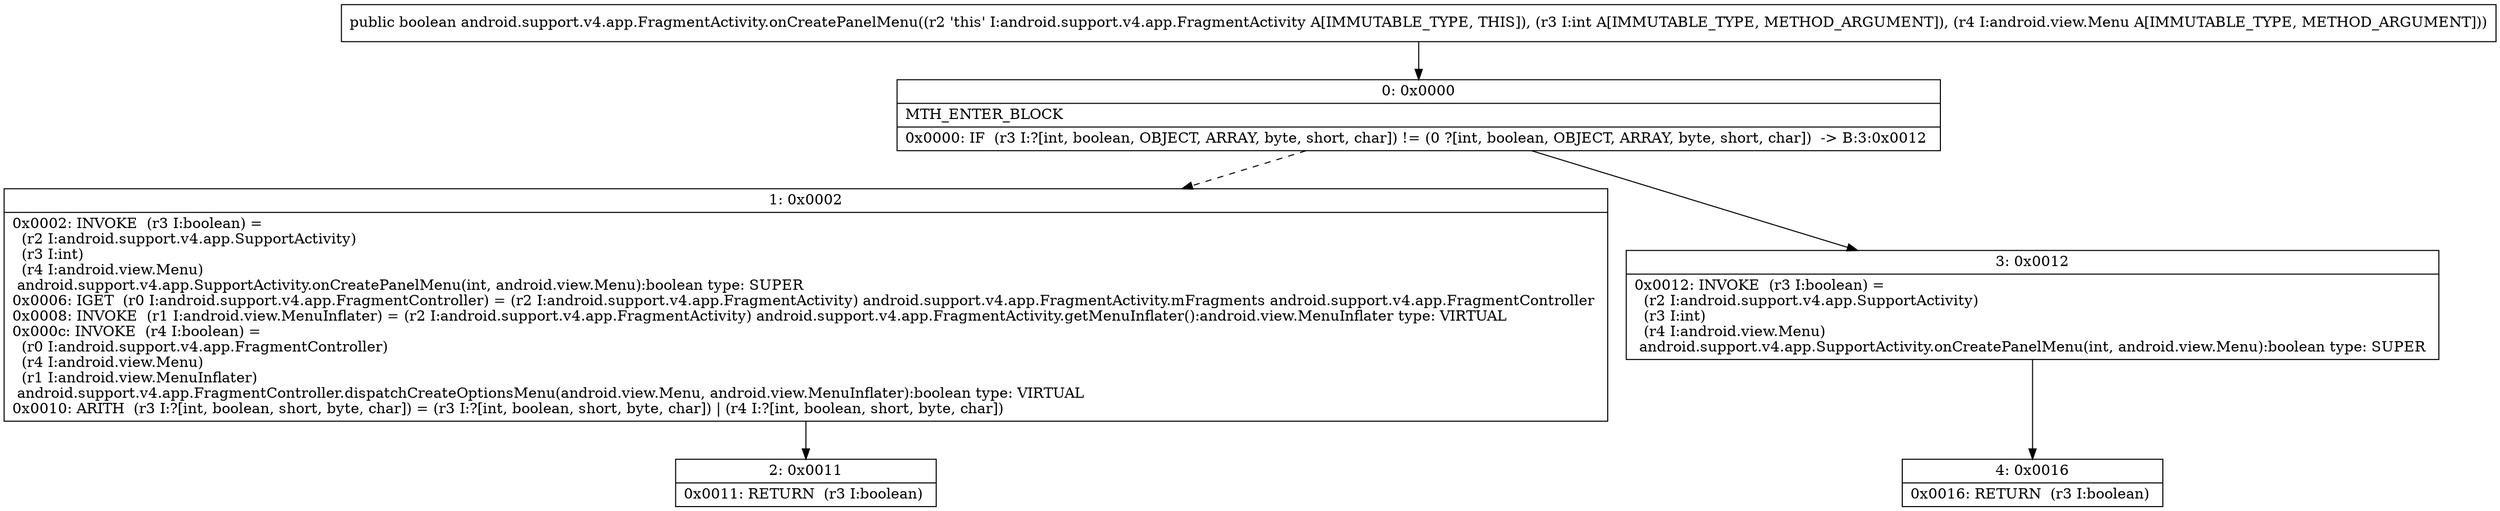 digraph "CFG forandroid.support.v4.app.FragmentActivity.onCreatePanelMenu(ILandroid\/view\/Menu;)Z" {
Node_0 [shape=record,label="{0\:\ 0x0000|MTH_ENTER_BLOCK\l|0x0000: IF  (r3 I:?[int, boolean, OBJECT, ARRAY, byte, short, char]) != (0 ?[int, boolean, OBJECT, ARRAY, byte, short, char])  \-\> B:3:0x0012 \l}"];
Node_1 [shape=record,label="{1\:\ 0x0002|0x0002: INVOKE  (r3 I:boolean) = \l  (r2 I:android.support.v4.app.SupportActivity)\l  (r3 I:int)\l  (r4 I:android.view.Menu)\l android.support.v4.app.SupportActivity.onCreatePanelMenu(int, android.view.Menu):boolean type: SUPER \l0x0006: IGET  (r0 I:android.support.v4.app.FragmentController) = (r2 I:android.support.v4.app.FragmentActivity) android.support.v4.app.FragmentActivity.mFragments android.support.v4.app.FragmentController \l0x0008: INVOKE  (r1 I:android.view.MenuInflater) = (r2 I:android.support.v4.app.FragmentActivity) android.support.v4.app.FragmentActivity.getMenuInflater():android.view.MenuInflater type: VIRTUAL \l0x000c: INVOKE  (r4 I:boolean) = \l  (r0 I:android.support.v4.app.FragmentController)\l  (r4 I:android.view.Menu)\l  (r1 I:android.view.MenuInflater)\l android.support.v4.app.FragmentController.dispatchCreateOptionsMenu(android.view.Menu, android.view.MenuInflater):boolean type: VIRTUAL \l0x0010: ARITH  (r3 I:?[int, boolean, short, byte, char]) = (r3 I:?[int, boolean, short, byte, char]) \| (r4 I:?[int, boolean, short, byte, char]) \l}"];
Node_2 [shape=record,label="{2\:\ 0x0011|0x0011: RETURN  (r3 I:boolean) \l}"];
Node_3 [shape=record,label="{3\:\ 0x0012|0x0012: INVOKE  (r3 I:boolean) = \l  (r2 I:android.support.v4.app.SupportActivity)\l  (r3 I:int)\l  (r4 I:android.view.Menu)\l android.support.v4.app.SupportActivity.onCreatePanelMenu(int, android.view.Menu):boolean type: SUPER \l}"];
Node_4 [shape=record,label="{4\:\ 0x0016|0x0016: RETURN  (r3 I:boolean) \l}"];
MethodNode[shape=record,label="{public boolean android.support.v4.app.FragmentActivity.onCreatePanelMenu((r2 'this' I:android.support.v4.app.FragmentActivity A[IMMUTABLE_TYPE, THIS]), (r3 I:int A[IMMUTABLE_TYPE, METHOD_ARGUMENT]), (r4 I:android.view.Menu A[IMMUTABLE_TYPE, METHOD_ARGUMENT])) }"];
MethodNode -> Node_0;
Node_0 -> Node_1[style=dashed];
Node_0 -> Node_3;
Node_1 -> Node_2;
Node_3 -> Node_4;
}

